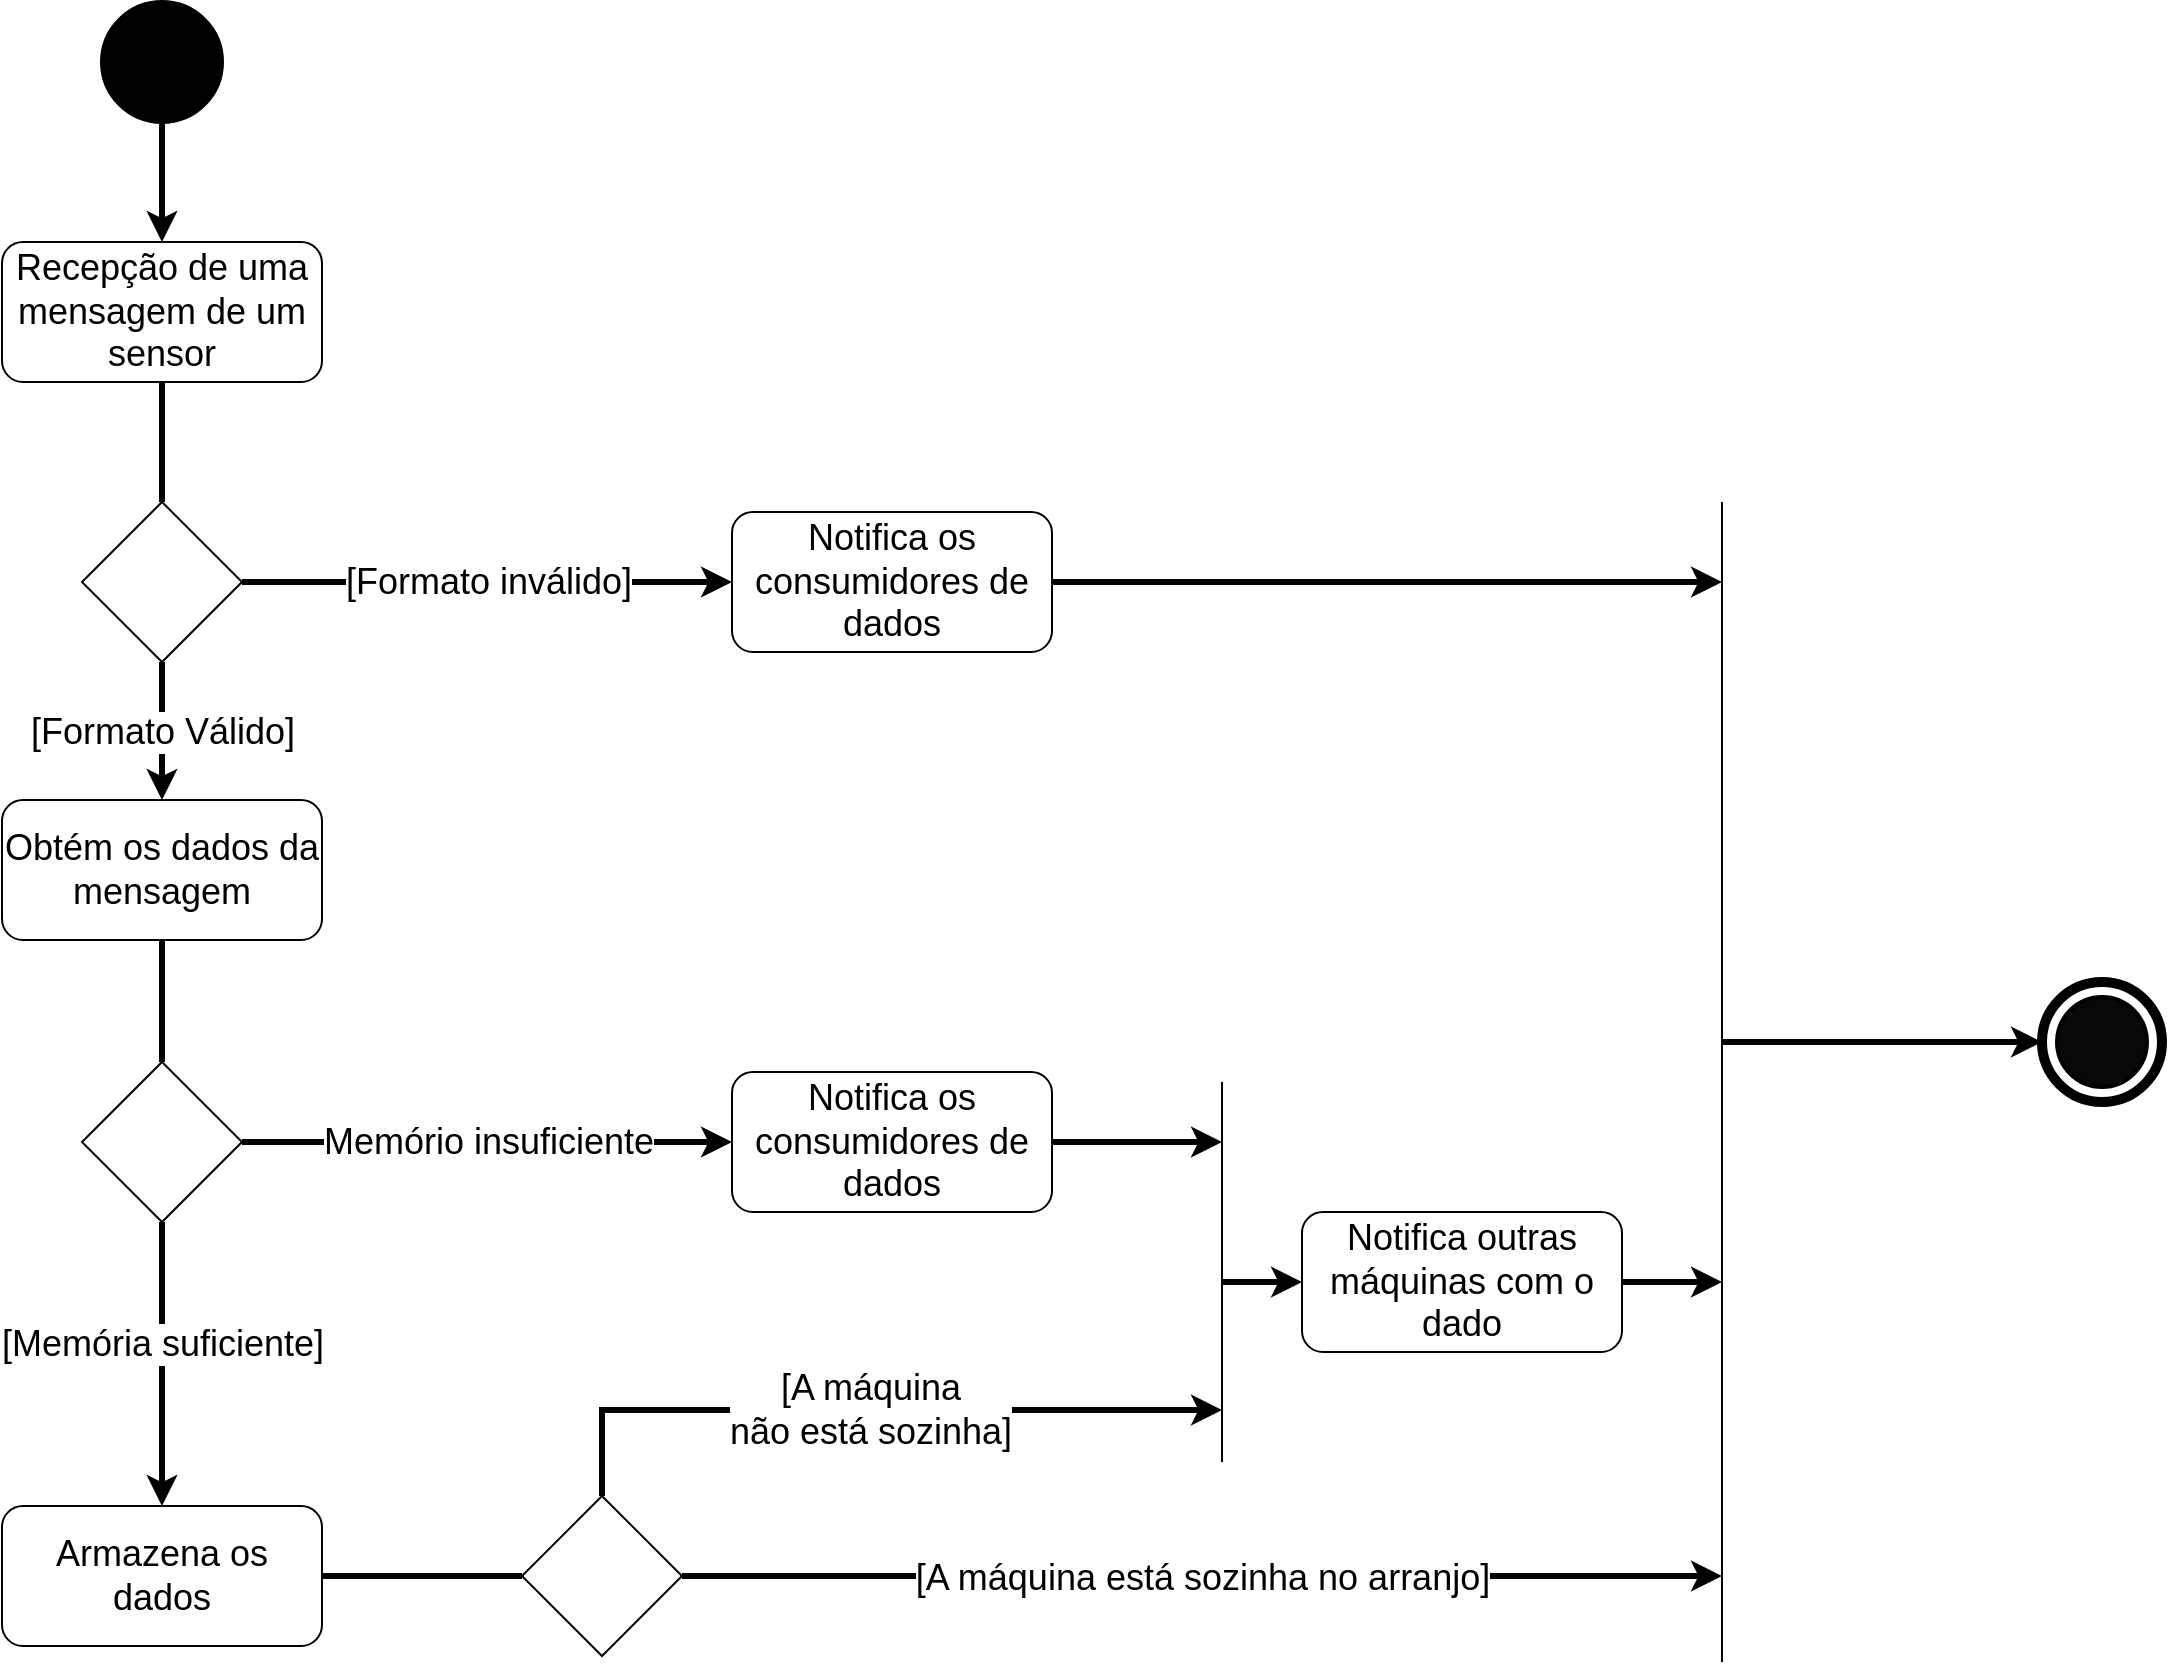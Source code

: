 <mxfile version="21.3.2" type="device">
  <diagram id="6a731a19-8d31-9384-78a2-239565b7b9f0" name="Page-1">
    <mxGraphModel dx="1404" dy="898" grid="1" gridSize="10" guides="1" tooltips="1" connect="1" arrows="1" fold="1" page="1" pageScale="1" pageWidth="1169" pageHeight="827" background="none" math="0" shadow="0">
      <root>
        <mxCell id="0" />
        <mxCell id="1" parent="0" />
        <mxCell id="DnactWimcefN6uqTCnHX-152" style="edgeStyle=orthogonalEdgeStyle;rounded=0;orthogonalLoop=1;jettySize=auto;html=1;entryX=0.5;entryY=0;entryDx=0;entryDy=0;fontSize=11;strokeWidth=3;" edge="1" parent="1" source="DnactWimcefN6uqTCnHX-144" target="DnactWimcefN6uqTCnHX-146">
          <mxGeometry relative="1" as="geometry" />
        </mxCell>
        <mxCell id="DnactWimcefN6uqTCnHX-144" value="" style="strokeWidth=2;html=1;shape=mxgraph.flowchart.start_2;whiteSpace=wrap;fillColor=#000000;strokeColor=#000000;" vertex="1" parent="1">
          <mxGeometry x="190" y="80" width="60" height="60" as="geometry" />
        </mxCell>
        <mxCell id="DnactWimcefN6uqTCnHX-148" style="edgeStyle=orthogonalEdgeStyle;rounded=0;orthogonalLoop=1;jettySize=auto;html=1;entryX=0.5;entryY=0;entryDx=0;entryDy=0;endArrow=none;endFill=0;strokeWidth=3;" edge="1" parent="1" source="DnactWimcefN6uqTCnHX-146" target="DnactWimcefN6uqTCnHX-147">
          <mxGeometry relative="1" as="geometry" />
        </mxCell>
        <mxCell id="DnactWimcefN6uqTCnHX-146" value="Recepção de uma mensagem de um sensor" style="rounded=1;whiteSpace=wrap;html=1;fontSize=18;" vertex="1" parent="1">
          <mxGeometry x="140" y="200" width="160" height="70" as="geometry" />
        </mxCell>
        <mxCell id="DnactWimcefN6uqTCnHX-153" value="[Formato inválido]" style="edgeStyle=orthogonalEdgeStyle;rounded=0;orthogonalLoop=1;jettySize=auto;html=1;entryX=0;entryY=0.5;entryDx=0;entryDy=0;strokeWidth=3;fontSize=18;" edge="1" parent="1" source="DnactWimcefN6uqTCnHX-147" target="DnactWimcefN6uqTCnHX-150">
          <mxGeometry relative="1" as="geometry" />
        </mxCell>
        <mxCell id="DnactWimcefN6uqTCnHX-160" value="[Formato Válido]" style="edgeStyle=orthogonalEdgeStyle;rounded=0;orthogonalLoop=1;jettySize=auto;html=1;entryX=0.5;entryY=0;entryDx=0;entryDy=0;strokeWidth=3;fontSize=18;" edge="1" parent="1" source="DnactWimcefN6uqTCnHX-147" target="DnactWimcefN6uqTCnHX-151">
          <mxGeometry relative="1" as="geometry">
            <mxPoint as="offset" />
          </mxGeometry>
        </mxCell>
        <mxCell id="DnactWimcefN6uqTCnHX-147" value="" style="rhombus;whiteSpace=wrap;html=1;" vertex="1" parent="1">
          <mxGeometry x="180" y="330" width="80" height="80" as="geometry" />
        </mxCell>
        <mxCell id="DnactWimcefN6uqTCnHX-156" style="edgeStyle=orthogonalEdgeStyle;rounded=0;orthogonalLoop=1;jettySize=auto;html=1;fontSize=11;strokeWidth=3;" edge="1" parent="1" source="DnactWimcefN6uqTCnHX-150">
          <mxGeometry relative="1" as="geometry">
            <mxPoint x="1000" y="370" as="targetPoint" />
          </mxGeometry>
        </mxCell>
        <mxCell id="DnactWimcefN6uqTCnHX-150" value="Notifica os consumidores de dados" style="rounded=1;whiteSpace=wrap;html=1;fontSize=18;" vertex="1" parent="1">
          <mxGeometry x="505" y="335" width="160" height="70" as="geometry" />
        </mxCell>
        <mxCell id="DnactWimcefN6uqTCnHX-163" style="edgeStyle=orthogonalEdgeStyle;rounded=0;orthogonalLoop=1;jettySize=auto;html=1;entryX=0.5;entryY=0;entryDx=0;entryDy=0;strokeWidth=3;endArrow=none;endFill=0;" edge="1" parent="1" source="DnactWimcefN6uqTCnHX-151" target="DnactWimcefN6uqTCnHX-162">
          <mxGeometry relative="1" as="geometry" />
        </mxCell>
        <mxCell id="DnactWimcefN6uqTCnHX-151" value="Obtém os dados da mensagem" style="rounded=1;whiteSpace=wrap;html=1;fontSize=18;" vertex="1" parent="1">
          <mxGeometry x="140" y="479" width="160" height="70" as="geometry" />
        </mxCell>
        <mxCell id="DnactWimcefN6uqTCnHX-155" value="" style="endArrow=none;html=1;rounded=0;" edge="1" parent="1">
          <mxGeometry width="50" height="50" relative="1" as="geometry">
            <mxPoint x="1000" y="910" as="sourcePoint" />
            <mxPoint x="1000" y="330" as="targetPoint" />
          </mxGeometry>
        </mxCell>
        <mxCell id="DnactWimcefN6uqTCnHX-157" value="" style="strokeWidth=5;html=1;shape=mxgraph.flowchart.start_2;whiteSpace=wrap;fillColor=#FFFFFF;strokeColor=#000000;" vertex="1" parent="1">
          <mxGeometry x="1160" y="570" width="60" height="60" as="geometry" />
        </mxCell>
        <mxCell id="DnactWimcefN6uqTCnHX-159" style="edgeStyle=orthogonalEdgeStyle;rounded=0;orthogonalLoop=1;jettySize=auto;html=1;endArrow=none;endFill=0;startArrow=classic;startFill=1;exitX=0;exitY=0.5;exitDx=0;exitDy=0;exitPerimeter=0;strokeWidth=3;" edge="1" parent="1" source="DnactWimcefN6uqTCnHX-157">
          <mxGeometry relative="1" as="geometry">
            <mxPoint x="1000" y="600" as="targetPoint" />
            <mxPoint x="1390" y="554" as="sourcePoint" />
            <Array as="points">
              <mxPoint x="1080" y="600" />
              <mxPoint x="1080" y="600" />
            </Array>
          </mxGeometry>
        </mxCell>
        <mxCell id="DnactWimcefN6uqTCnHX-158" value="" style="strokeWidth=2;html=1;shape=mxgraph.flowchart.start_2;whiteSpace=wrap;fillColor=#080808;strokeColor=#000000;" vertex="1" parent="1">
          <mxGeometry x="1167.5" y="577.5" width="45" height="45" as="geometry" />
        </mxCell>
        <mxCell id="DnactWimcefN6uqTCnHX-165" value="[Memória suficiente]" style="edgeStyle=orthogonalEdgeStyle;rounded=0;orthogonalLoop=1;jettySize=auto;html=1;entryX=0.5;entryY=0;entryDx=0;entryDy=0;strokeWidth=3;fontSize=18;" edge="1" parent="1" source="DnactWimcefN6uqTCnHX-162" target="DnactWimcefN6uqTCnHX-164">
          <mxGeometry x="-0.143" relative="1" as="geometry">
            <mxPoint as="offset" />
          </mxGeometry>
        </mxCell>
        <mxCell id="DnactWimcefN6uqTCnHX-172" value="Memório insuficiente" style="edgeStyle=orthogonalEdgeStyle;rounded=0;orthogonalLoop=1;jettySize=auto;html=1;entryX=0;entryY=0.5;entryDx=0;entryDy=0;fontSize=18;strokeWidth=3;" edge="1" parent="1" source="DnactWimcefN6uqTCnHX-162" target="DnactWimcefN6uqTCnHX-171">
          <mxGeometry x="0.003" relative="1" as="geometry">
            <mxPoint as="offset" />
          </mxGeometry>
        </mxCell>
        <mxCell id="DnactWimcefN6uqTCnHX-162" value="" style="rhombus;whiteSpace=wrap;html=1;" vertex="1" parent="1">
          <mxGeometry x="180" y="610" width="80" height="80" as="geometry" />
        </mxCell>
        <mxCell id="DnactWimcefN6uqTCnHX-168" style="edgeStyle=orthogonalEdgeStyle;rounded=0;orthogonalLoop=1;jettySize=auto;html=1;entryX=0;entryY=0.5;entryDx=0;entryDy=0;endArrow=none;endFill=0;strokeWidth=3;" edge="1" parent="1" source="DnactWimcefN6uqTCnHX-164" target="DnactWimcefN6uqTCnHX-167">
          <mxGeometry relative="1" as="geometry" />
        </mxCell>
        <mxCell id="DnactWimcefN6uqTCnHX-164" value="Armazena os dados" style="rounded=1;whiteSpace=wrap;html=1;fontSize=18;" vertex="1" parent="1">
          <mxGeometry x="140" y="832" width="160" height="70" as="geometry" />
        </mxCell>
        <mxCell id="DnactWimcefN6uqTCnHX-170" value="[A máquina &lt;br&gt;não está sozinha]" style="edgeStyle=orthogonalEdgeStyle;rounded=0;orthogonalLoop=1;jettySize=auto;html=1;strokeWidth=3;fontSize=18;exitX=0.5;exitY=0;exitDx=0;exitDy=0;" edge="1" parent="1" source="DnactWimcefN6uqTCnHX-167">
          <mxGeometry relative="1" as="geometry">
            <mxPoint x="750" y="784" as="targetPoint" />
            <Array as="points">
              <mxPoint x="440" y="784" />
            </Array>
          </mxGeometry>
        </mxCell>
        <mxCell id="DnactWimcefN6uqTCnHX-177" value="[A máquina está sozinha no arranjo]" style="edgeStyle=orthogonalEdgeStyle;rounded=0;orthogonalLoop=1;jettySize=auto;html=1;strokeWidth=3;fontSize=18;" edge="1" parent="1" source="DnactWimcefN6uqTCnHX-167">
          <mxGeometry relative="1" as="geometry">
            <mxPoint x="1000" y="867" as="targetPoint" />
          </mxGeometry>
        </mxCell>
        <mxCell id="DnactWimcefN6uqTCnHX-167" value="" style="rhombus;whiteSpace=wrap;html=1;" vertex="1" parent="1">
          <mxGeometry x="400" y="827" width="80" height="80" as="geometry" />
        </mxCell>
        <mxCell id="DnactWimcefN6uqTCnHX-176" style="edgeStyle=orthogonalEdgeStyle;rounded=0;orthogonalLoop=1;jettySize=auto;html=1;endArrow=none;endFill=0;startArrow=classic;startFill=1;strokeWidth=3;" edge="1" parent="1" source="DnactWimcefN6uqTCnHX-169">
          <mxGeometry relative="1" as="geometry">
            <mxPoint x="750" y="720" as="targetPoint" />
          </mxGeometry>
        </mxCell>
        <mxCell id="DnactWimcefN6uqTCnHX-178" style="edgeStyle=orthogonalEdgeStyle;rounded=0;orthogonalLoop=1;jettySize=auto;html=1;strokeWidth=3;" edge="1" parent="1" source="DnactWimcefN6uqTCnHX-169">
          <mxGeometry relative="1" as="geometry">
            <mxPoint x="1000" y="720" as="targetPoint" />
          </mxGeometry>
        </mxCell>
        <mxCell id="DnactWimcefN6uqTCnHX-169" value="Notifica outras máquinas com o dado" style="rounded=1;whiteSpace=wrap;html=1;fontSize=18;" vertex="1" parent="1">
          <mxGeometry x="790" y="685" width="160" height="70" as="geometry" />
        </mxCell>
        <mxCell id="DnactWimcefN6uqTCnHX-174" style="edgeStyle=orthogonalEdgeStyle;rounded=0;orthogonalLoop=1;jettySize=auto;html=1;strokeWidth=3;" edge="1" parent="1" source="DnactWimcefN6uqTCnHX-171">
          <mxGeometry relative="1" as="geometry">
            <mxPoint x="750" y="650" as="targetPoint" />
          </mxGeometry>
        </mxCell>
        <mxCell id="DnactWimcefN6uqTCnHX-171" value="Notifica os consumidores de dados" style="rounded=1;whiteSpace=wrap;html=1;fontSize=18;" vertex="1" parent="1">
          <mxGeometry x="505" y="615" width="160" height="70" as="geometry" />
        </mxCell>
        <mxCell id="DnactWimcefN6uqTCnHX-173" value="" style="endArrow=none;html=1;rounded=0;" edge="1" parent="1">
          <mxGeometry width="50" height="50" relative="1" as="geometry">
            <mxPoint x="750" y="810" as="sourcePoint" />
            <mxPoint x="750" y="620" as="targetPoint" />
          </mxGeometry>
        </mxCell>
      </root>
    </mxGraphModel>
  </diagram>
</mxfile>
